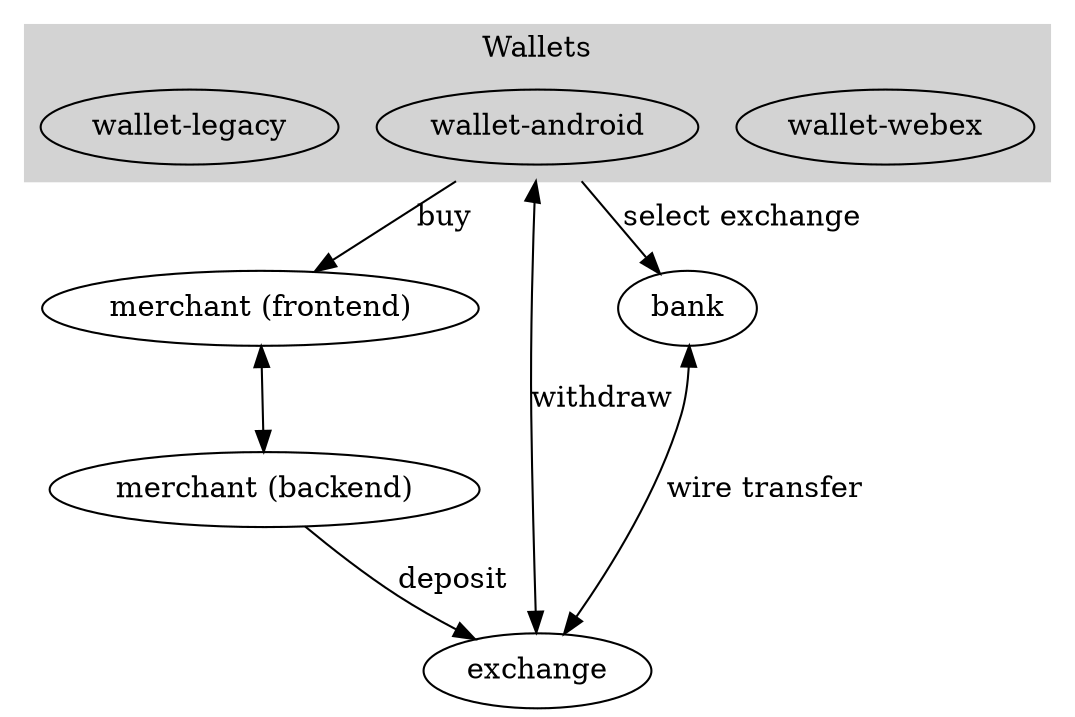 digraph g {
# size="800,800";
compound=true;
concatenate=true;
subgraph cluster_wallet {
   style=filled;
   color=lightgrey;
   webex [label="wallet-webex"];
   android [label="wallet-android"];
   legacy [label="wallet-legacy"];
   label="Wallets";
}
android -> merchant_frontend [label="buy", ltail=cluster_wallet];
merchant_frontend -> merchant_backend [dir="both"];
merchant_frontend [label="merchant (frontend)"];
merchant_backend [label="merchant (backend)"];
android -> exchange [label="withdraw", ltail=cluster_wallet, dir="both"];
merchant_backend -> exchange [label="deposit"];
android -> bank [label="select exchange", ltail=cluster_wallet];
bank -> exchange [label="wire transfer", dir="both"];
}
